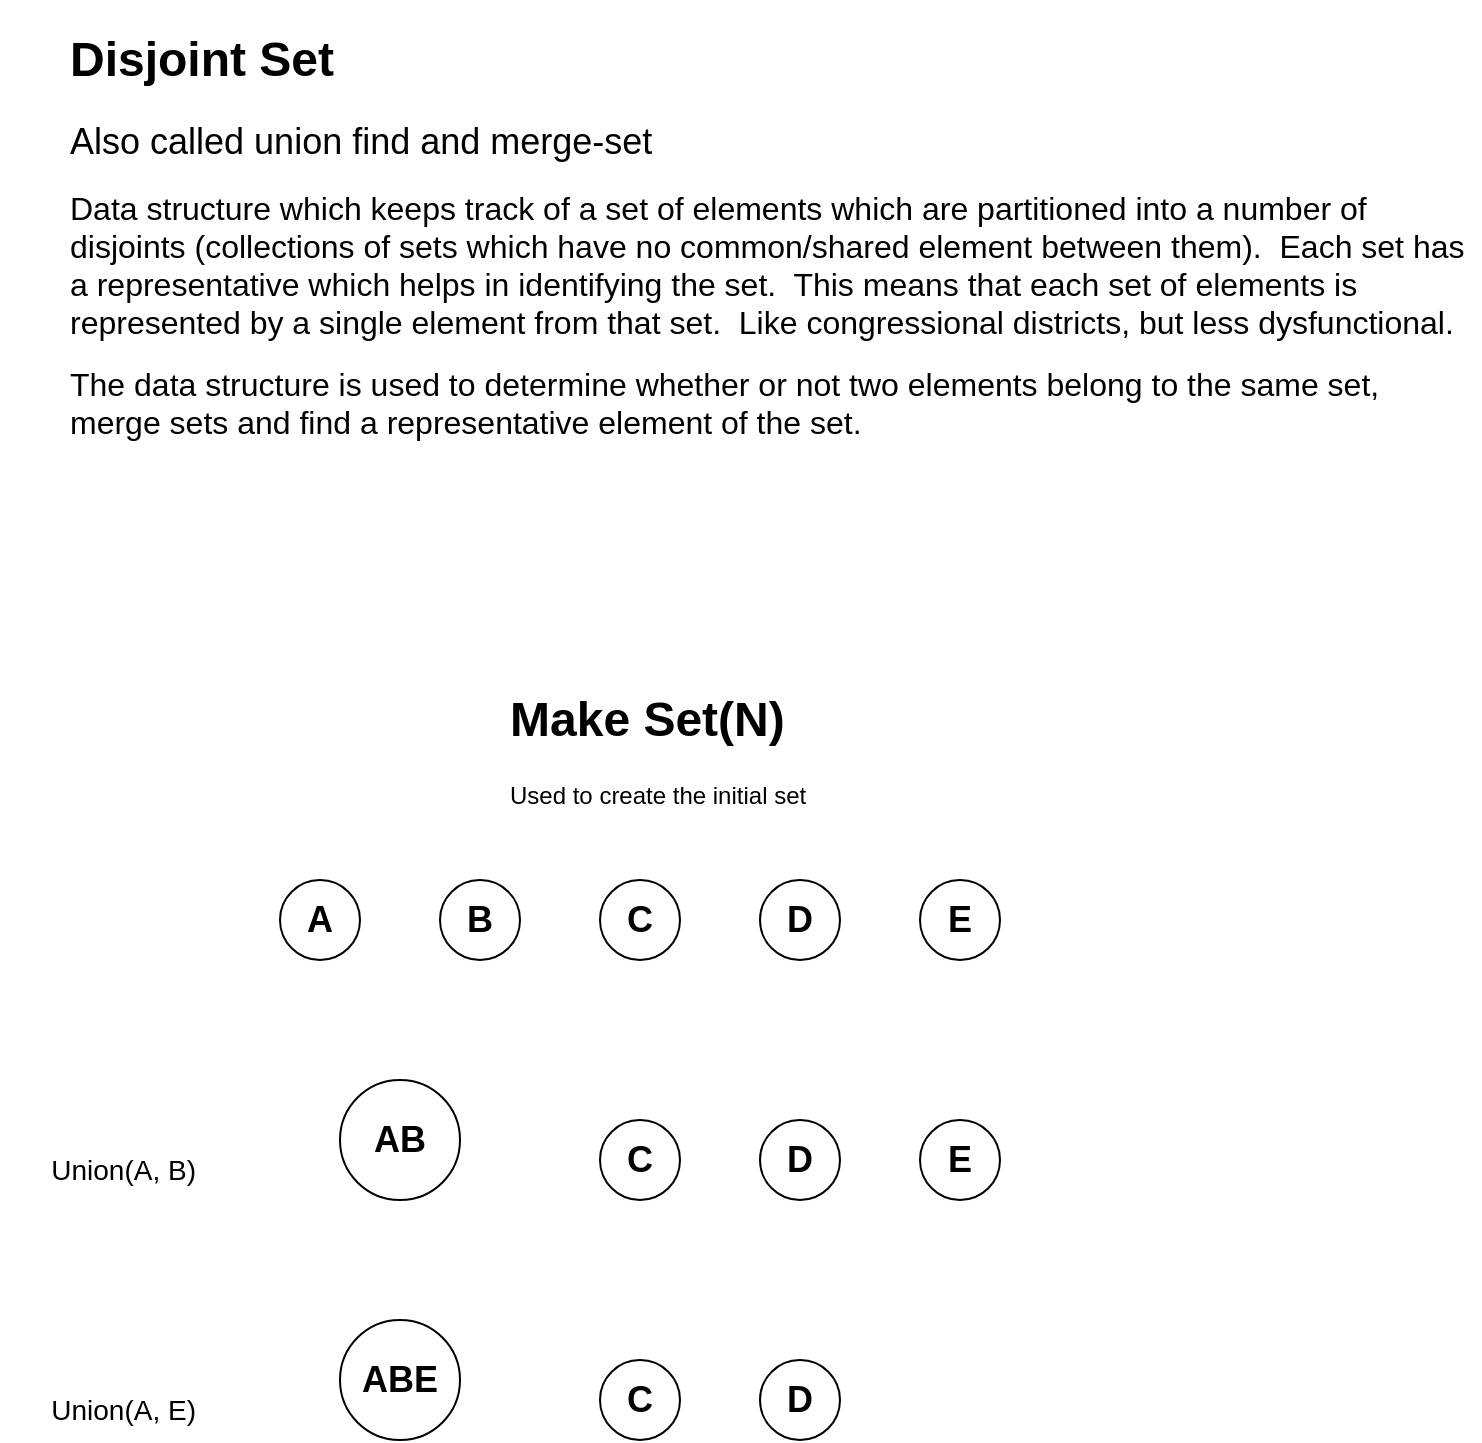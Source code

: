 <mxfile version="22.1.18" type="device">
  <diagram name="Page-1" id="6YFyB_6HSimN8OA7gZ-D">
    <mxGraphModel dx="867" dy="1142" grid="1" gridSize="10" guides="1" tooltips="1" connect="1" arrows="1" fold="1" page="1" pageScale="1" pageWidth="850" pageHeight="1100" math="0" shadow="0">
      <root>
        <mxCell id="0" />
        <mxCell id="1" parent="0" />
        <mxCell id="Bzx02a5tPrB540sCEJ9Y-1" value="&lt;font style=&quot;font-size: 18px;&quot;&gt;&lt;b&gt;A&lt;/b&gt;&lt;/font&gt;" style="ellipse;whiteSpace=wrap;html=1;aspect=fixed;" parent="1" vertex="1">
          <mxGeometry x="200" y="520" width="40" height="40" as="geometry" />
        </mxCell>
        <mxCell id="Bzx02a5tPrB540sCEJ9Y-2" value="&lt;font style=&quot;font-size: 18px;&quot;&gt;&lt;b&gt;B&lt;/b&gt;&lt;/font&gt;" style="ellipse;whiteSpace=wrap;html=1;aspect=fixed;" parent="1" vertex="1">
          <mxGeometry x="280" y="520" width="40" height="40" as="geometry" />
        </mxCell>
        <mxCell id="Bzx02a5tPrB540sCEJ9Y-3" value="&lt;font style=&quot;font-size: 18px;&quot;&gt;&lt;b&gt;C&lt;/b&gt;&lt;/font&gt;" style="ellipse;whiteSpace=wrap;html=1;aspect=fixed;" parent="1" vertex="1">
          <mxGeometry x="360" y="520" width="40" height="40" as="geometry" />
        </mxCell>
        <mxCell id="Bzx02a5tPrB540sCEJ9Y-4" value="&lt;font style=&quot;font-size: 18px;&quot;&gt;&lt;b&gt;D&lt;/b&gt;&lt;/font&gt;" style="ellipse;whiteSpace=wrap;html=1;aspect=fixed;" parent="1" vertex="1">
          <mxGeometry x="440" y="520" width="40" height="40" as="geometry" />
        </mxCell>
        <mxCell id="WOe_z6cgpSkD-TzWVATP-1" value="&lt;h1&gt;Disjoint Set&lt;/h1&gt;&lt;p&gt;&lt;font style=&quot;font-size: 18px;&quot;&gt;Also called union find and merge-set&lt;/font&gt;&lt;/p&gt;&lt;p&gt;&lt;font size=&quot;3&quot;&gt;Data structure which keeps track of a set of elements which are partitioned into a number of disjoints (collections of sets which have no common/shared element between them).&amp;nbsp; Each set has a representative which helps in identifying the set.&amp;nbsp; This means that each set of elements is represented by a single element from that set.&amp;nbsp; Like congressional districts, but less dysfunctional.&lt;/font&gt;&lt;/p&gt;&lt;p&gt;&lt;font size=&quot;3&quot;&gt;The data structure is used to determine whether or not two elements belong to the same set, merge sets and find a representative element of the set.&lt;/font&gt;&lt;/p&gt;" style="text;html=1;strokeColor=none;fillColor=none;spacing=5;spacingTop=-20;whiteSpace=wrap;overflow=hidden;rounded=0;" vertex="1" parent="1">
          <mxGeometry x="90" y="90" width="710" height="280" as="geometry" />
        </mxCell>
        <mxCell id="WOe_z6cgpSkD-TzWVATP-3" value="&lt;h1&gt;Make Set(N)&lt;/h1&gt;&lt;p&gt;Used to create the initial set&lt;/p&gt;" style="text;html=1;strokeColor=none;fillColor=none;spacing=5;spacingTop=-20;whiteSpace=wrap;overflow=hidden;rounded=0;" vertex="1" parent="1">
          <mxGeometry x="310" y="420" width="190" height="120" as="geometry" />
        </mxCell>
        <mxCell id="WOe_z6cgpSkD-TzWVATP-4" value="&lt;font style=&quot;font-size: 18px;&quot;&gt;&lt;b&gt;E&lt;/b&gt;&lt;/font&gt;" style="ellipse;whiteSpace=wrap;html=1;aspect=fixed;" vertex="1" parent="1">
          <mxGeometry x="520" y="520" width="40" height="40" as="geometry" />
        </mxCell>
        <mxCell id="WOe_z6cgpSkD-TzWVATP-6" value="&lt;font style=&quot;font-size: 14px;&quot;&gt;Union(A, B)&lt;/font&gt;" style="text;html=1;strokeColor=none;fillColor=none;align=right;verticalAlign=middle;whiteSpace=wrap;rounded=0;" vertex="1" parent="1">
          <mxGeometry x="60" y="650" width="100" height="30" as="geometry" />
        </mxCell>
        <mxCell id="WOe_z6cgpSkD-TzWVATP-7" value="&lt;font style=&quot;font-size: 18px;&quot;&gt;&lt;b&gt;C&lt;/b&gt;&lt;/font&gt;" style="ellipse;whiteSpace=wrap;html=1;aspect=fixed;" vertex="1" parent="1">
          <mxGeometry x="360" y="640" width="40" height="40" as="geometry" />
        </mxCell>
        <mxCell id="WOe_z6cgpSkD-TzWVATP-8" value="&lt;font style=&quot;font-size: 18px;&quot;&gt;&lt;b&gt;D&lt;/b&gt;&lt;/font&gt;" style="ellipse;whiteSpace=wrap;html=1;aspect=fixed;" vertex="1" parent="1">
          <mxGeometry x="440" y="640" width="40" height="40" as="geometry" />
        </mxCell>
        <mxCell id="WOe_z6cgpSkD-TzWVATP-9" value="&lt;font style=&quot;font-size: 18px;&quot;&gt;&lt;b&gt;E&lt;/b&gt;&lt;/font&gt;" style="ellipse;whiteSpace=wrap;html=1;aspect=fixed;" vertex="1" parent="1">
          <mxGeometry x="520" y="640" width="40" height="40" as="geometry" />
        </mxCell>
        <mxCell id="WOe_z6cgpSkD-TzWVATP-10" value="&lt;font style=&quot;font-size: 18px;&quot;&gt;&lt;b&gt;AB&lt;/b&gt;&lt;/font&gt;" style="ellipse;whiteSpace=wrap;html=1;aspect=fixed;" vertex="1" parent="1">
          <mxGeometry x="230" y="620" width="60" height="60" as="geometry" />
        </mxCell>
        <mxCell id="WOe_z6cgpSkD-TzWVATP-11" value="&lt;font style=&quot;font-size: 14px;&quot;&gt;Union(A, E)&lt;/font&gt;" style="text;html=1;strokeColor=none;fillColor=none;align=right;verticalAlign=middle;whiteSpace=wrap;rounded=0;" vertex="1" parent="1">
          <mxGeometry x="60" y="770" width="100" height="30" as="geometry" />
        </mxCell>
        <mxCell id="WOe_z6cgpSkD-TzWVATP-12" value="&lt;font style=&quot;font-size: 18px;&quot;&gt;&lt;b&gt;ABE&lt;/b&gt;&lt;/font&gt;" style="ellipse;whiteSpace=wrap;html=1;aspect=fixed;" vertex="1" parent="1">
          <mxGeometry x="230" y="740" width="60" height="60" as="geometry" />
        </mxCell>
        <mxCell id="WOe_z6cgpSkD-TzWVATP-13" value="&lt;font style=&quot;font-size: 18px;&quot;&gt;&lt;b&gt;C&lt;/b&gt;&lt;/font&gt;" style="ellipse;whiteSpace=wrap;html=1;aspect=fixed;" vertex="1" parent="1">
          <mxGeometry x="360" y="760" width="40" height="40" as="geometry" />
        </mxCell>
        <mxCell id="WOe_z6cgpSkD-TzWVATP-14" value="&lt;font style=&quot;font-size: 18px;&quot;&gt;&lt;b&gt;D&lt;/b&gt;&lt;/font&gt;" style="ellipse;whiteSpace=wrap;html=1;aspect=fixed;" vertex="1" parent="1">
          <mxGeometry x="440" y="760" width="40" height="40" as="geometry" />
        </mxCell>
      </root>
    </mxGraphModel>
  </diagram>
</mxfile>
